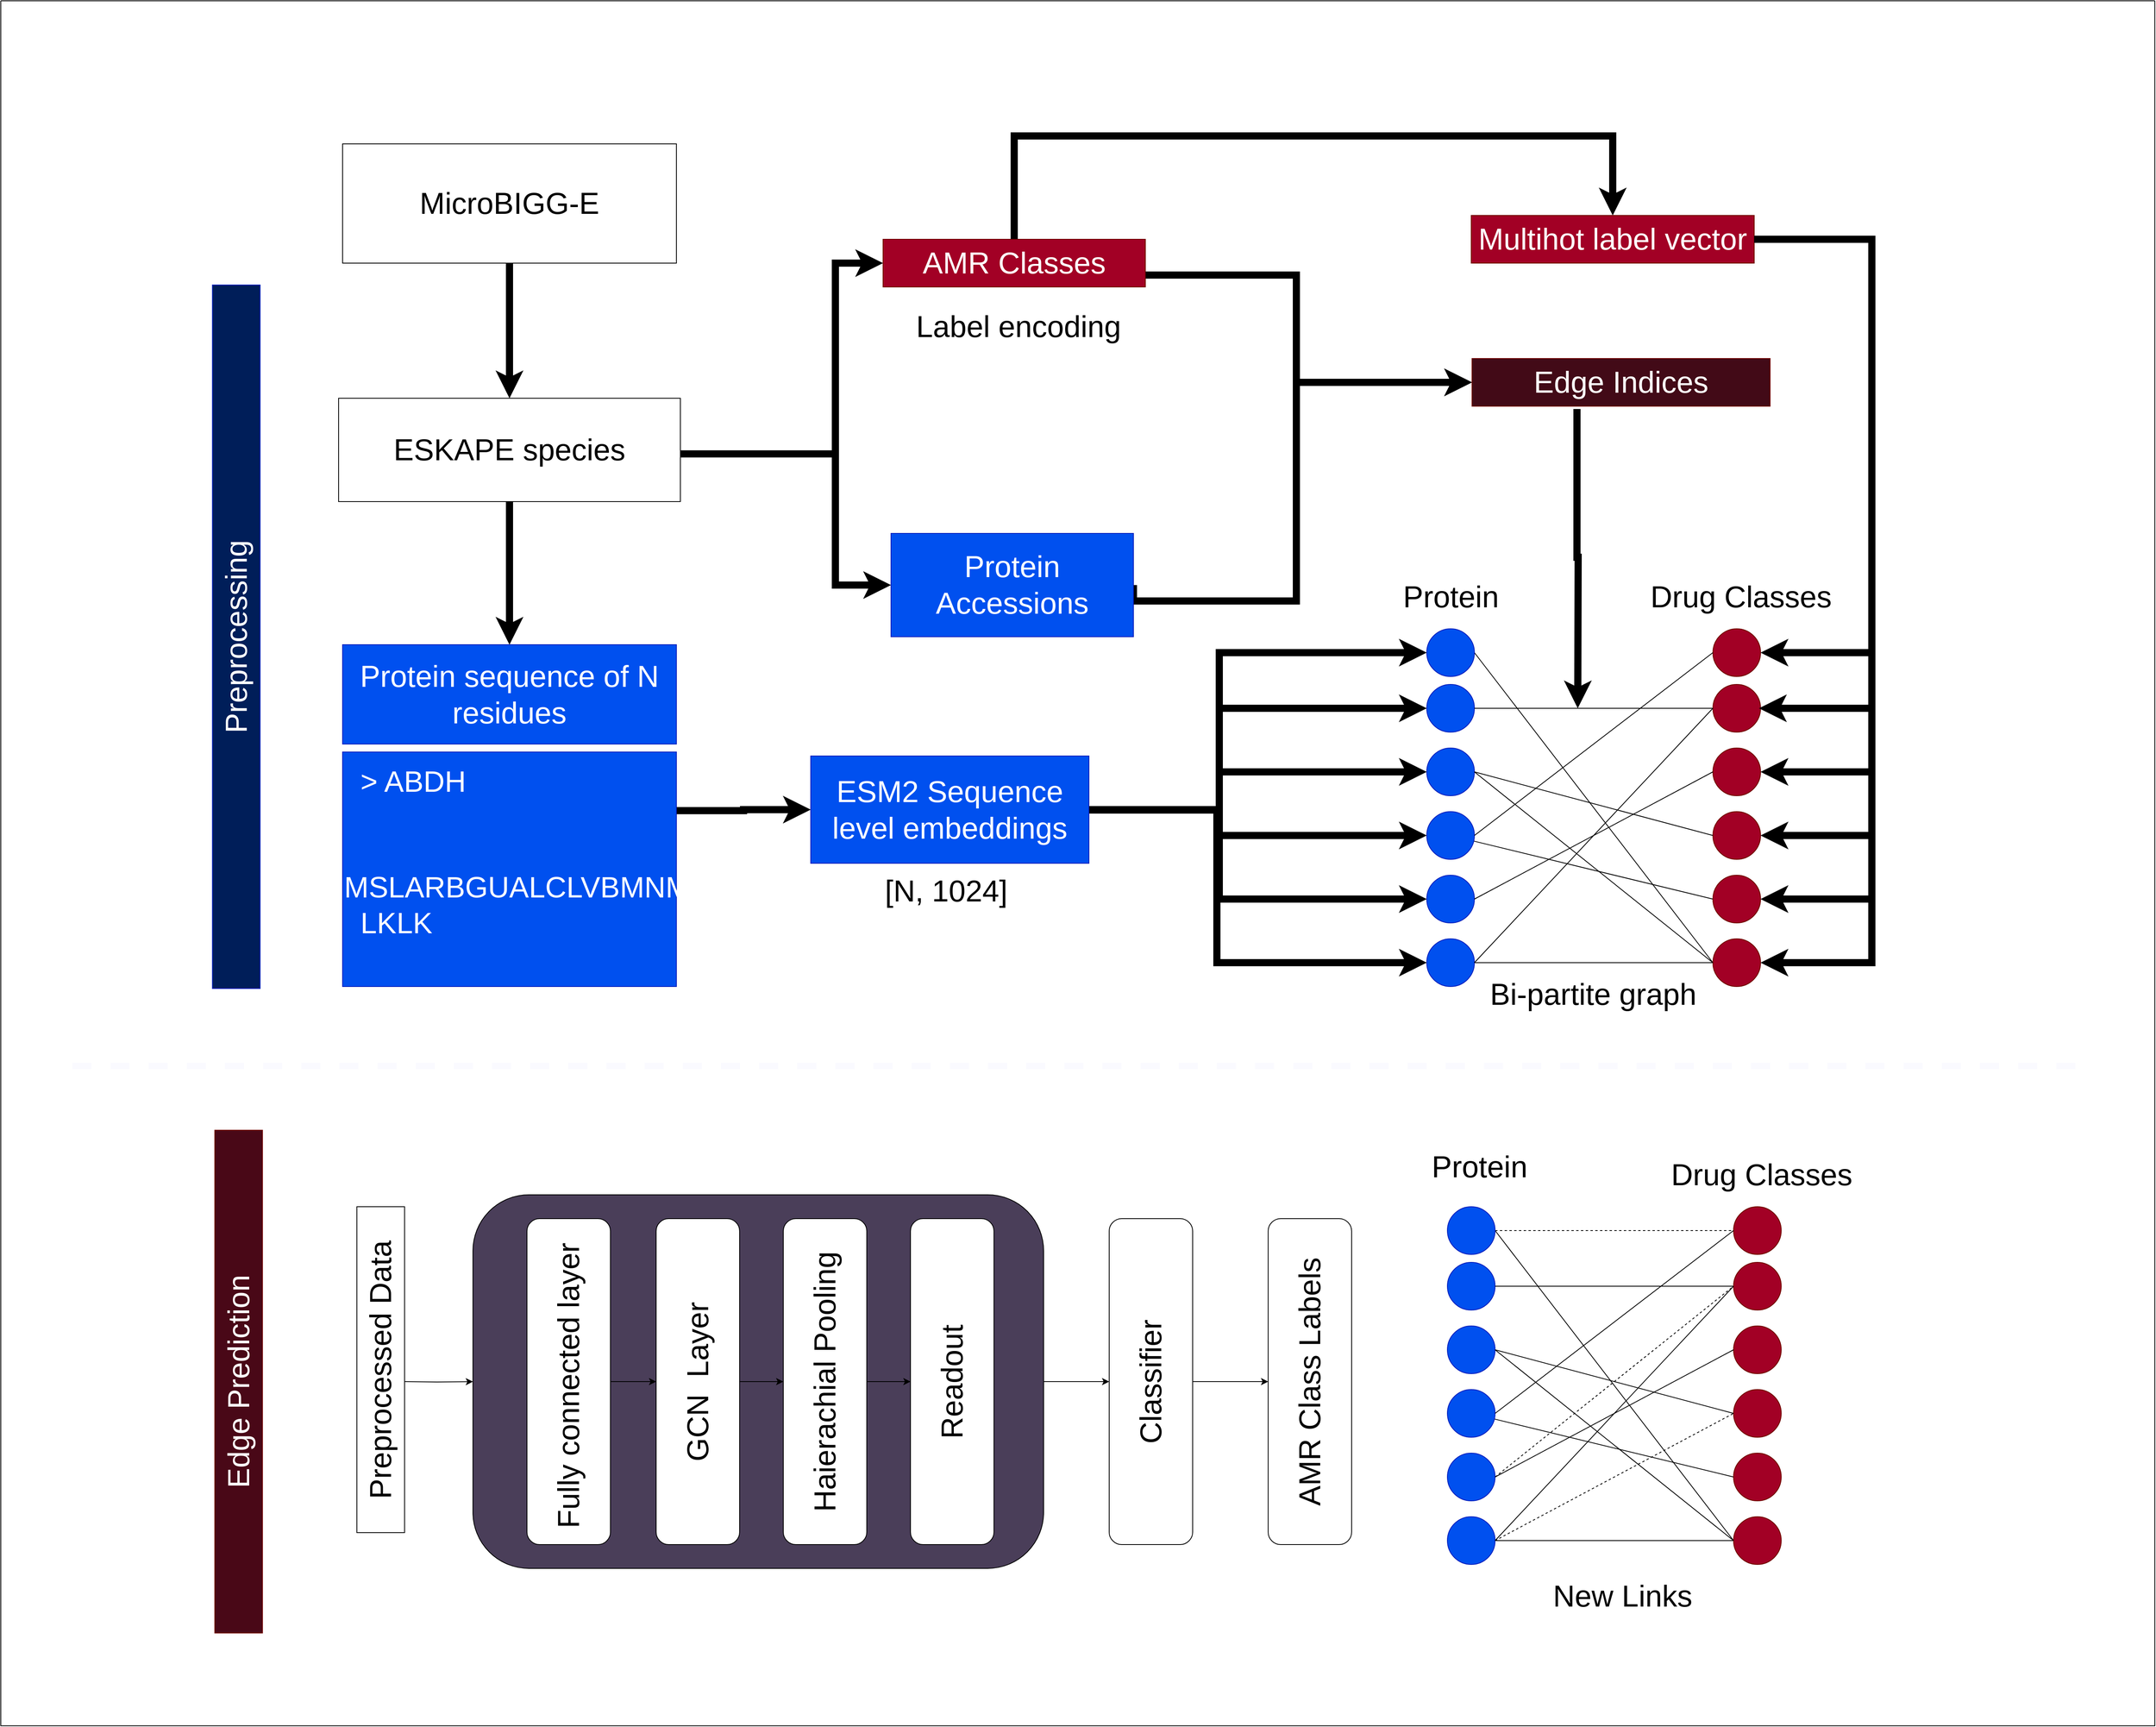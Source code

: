 <mxfile version="24.6.1" type="device">
  <diagram id="C5RBs43oDa-KdzZeNtuy" name="Page-1">
    <mxGraphModel dx="5337" dy="3259" grid="1" gridSize="10" guides="1" tooltips="1" connect="1" arrows="1" fold="1" page="1" pageScale="1" pageWidth="827" pageHeight="1169" math="0" shadow="0">
      <root>
        <mxCell id="WIyWlLk6GJQsqaUBKTNV-0" />
        <mxCell id="WIyWlLk6GJQsqaUBKTNV-1" parent="WIyWlLk6GJQsqaUBKTNV-0" />
        <mxCell id="mfoKoCKj8GL2P2GgwyJW-8" value="" style="ellipse;whiteSpace=wrap;html=1;aspect=fixed;fontSize=38;fillColor=#0050ef;fontColor=#ffffff;strokeColor=#001DBC;" vertex="1" parent="WIyWlLk6GJQsqaUBKTNV-1">
          <mxGeometry x="584" y="260" width="60" height="60" as="geometry" />
        </mxCell>
        <mxCell id="mfoKoCKj8GL2P2GgwyJW-9" value="" style="ellipse;whiteSpace=wrap;html=1;aspect=fixed;fontSize=38;fillColor=#0050ef;fontColor=#ffffff;strokeColor=#001DBC;" vertex="1" parent="WIyWlLk6GJQsqaUBKTNV-1">
          <mxGeometry x="584" y="340" width="60" height="60" as="geometry" />
        </mxCell>
        <mxCell id="mfoKoCKj8GL2P2GgwyJW-39" style="rounded=0;orthogonalLoop=1;jettySize=auto;html=1;entryX=0;entryY=0.5;entryDx=0;entryDy=0;endArrow=none;endFill=0;fontSize=38;" edge="1" parent="WIyWlLk6GJQsqaUBKTNV-1" source="mfoKoCKj8GL2P2GgwyJW-10" target="mfoKoCKj8GL2P2GgwyJW-17">
          <mxGeometry relative="1" as="geometry" />
        </mxCell>
        <mxCell id="mfoKoCKj8GL2P2GgwyJW-10" value="" style="ellipse;whiteSpace=wrap;html=1;aspect=fixed;fontSize=38;fillColor=#0050ef;fontColor=#ffffff;strokeColor=#001DBC;" vertex="1" parent="WIyWlLk6GJQsqaUBKTNV-1">
          <mxGeometry x="584" y="420" width="60" height="60" as="geometry" />
        </mxCell>
        <mxCell id="mfoKoCKj8GL2P2GgwyJW-11" value="" style="ellipse;whiteSpace=wrap;html=1;aspect=fixed;fontSize=38;fillColor=#0050ef;fontColor=#ffffff;strokeColor=#001DBC;" vertex="1" parent="WIyWlLk6GJQsqaUBKTNV-1">
          <mxGeometry x="584" y="500" width="60" height="60" as="geometry" />
        </mxCell>
        <mxCell id="mfoKoCKj8GL2P2GgwyJW-12" value="" style="ellipse;whiteSpace=wrap;html=1;aspect=fixed;fontSize=38;fillColor=#0050ef;fontColor=#ffffff;strokeColor=#001DBC;" vertex="1" parent="WIyWlLk6GJQsqaUBKTNV-1">
          <mxGeometry x="584" y="580" width="60" height="60" as="geometry" />
        </mxCell>
        <mxCell id="mfoKoCKj8GL2P2GgwyJW-20" style="rounded=0;orthogonalLoop=1;jettySize=auto;html=1;exitX=1;exitY=0.5;exitDx=0;exitDy=0;entryX=0;entryY=0.5;entryDx=0;entryDy=0;endArrow=none;endFill=0;fontSize=38;" edge="1" parent="WIyWlLk6GJQsqaUBKTNV-1" source="mfoKoCKj8GL2P2GgwyJW-13" target="mfoKoCKj8GL2P2GgwyJW-18">
          <mxGeometry relative="1" as="geometry" />
        </mxCell>
        <mxCell id="mfoKoCKj8GL2P2GgwyJW-13" value="" style="ellipse;whiteSpace=wrap;html=1;aspect=fixed;fontSize=38;fillColor=#0050ef;fontColor=#ffffff;strokeColor=#001DBC;" vertex="1" parent="WIyWlLk6GJQsqaUBKTNV-1">
          <mxGeometry x="584" y="190" width="60" height="60" as="geometry" />
        </mxCell>
        <mxCell id="mfoKoCKj8GL2P2GgwyJW-14" value="" style="ellipse;whiteSpace=wrap;html=1;aspect=fixed;fontSize=38;fillColor=#a20025;fontColor=#ffffff;strokeColor=#6F0000;" vertex="1" parent="WIyWlLk6GJQsqaUBKTNV-1">
          <mxGeometry x="944" y="260" width="60" height="60" as="geometry" />
        </mxCell>
        <mxCell id="mfoKoCKj8GL2P2GgwyJW-15" value="" style="ellipse;whiteSpace=wrap;html=1;aspect=fixed;fontSize=38;fillColor=#a20025;fontColor=#ffffff;strokeColor=#6F0000;" vertex="1" parent="WIyWlLk6GJQsqaUBKTNV-1">
          <mxGeometry x="944" y="340" width="60" height="60" as="geometry" />
        </mxCell>
        <mxCell id="mfoKoCKj8GL2P2GgwyJW-16" value="" style="ellipse;whiteSpace=wrap;html=1;aspect=fixed;fontSize=38;fillColor=#a20025;fontColor=#ffffff;strokeColor=#6F0000;" vertex="1" parent="WIyWlLk6GJQsqaUBKTNV-1">
          <mxGeometry x="944" y="420" width="60" height="60" as="geometry" />
        </mxCell>
        <mxCell id="mfoKoCKj8GL2P2GgwyJW-17" value="" style="ellipse;whiteSpace=wrap;html=1;aspect=fixed;fontSize=38;fillColor=#a20025;fontColor=#ffffff;strokeColor=#6F0000;" vertex="1" parent="WIyWlLk6GJQsqaUBKTNV-1">
          <mxGeometry x="944" y="500" width="60" height="60" as="geometry" />
        </mxCell>
        <mxCell id="mfoKoCKj8GL2P2GgwyJW-18" value="" style="ellipse;whiteSpace=wrap;html=1;aspect=fixed;fontSize=38;fillColor=#a20025;fontColor=#ffffff;strokeColor=#6F0000;" vertex="1" parent="WIyWlLk6GJQsqaUBKTNV-1">
          <mxGeometry x="944" y="580" width="60" height="60" as="geometry" />
        </mxCell>
        <mxCell id="mfoKoCKj8GL2P2GgwyJW-19" value="" style="ellipse;whiteSpace=wrap;html=1;aspect=fixed;fontSize=38;fillColor=#a20025;fontColor=#ffffff;strokeColor=#6F0000;" vertex="1" parent="WIyWlLk6GJQsqaUBKTNV-1">
          <mxGeometry x="944" y="190" width="60" height="60" as="geometry" />
        </mxCell>
        <mxCell id="mfoKoCKj8GL2P2GgwyJW-23" style="rounded=0;orthogonalLoop=1;jettySize=auto;html=1;exitX=1;exitY=0.5;exitDx=0;exitDy=0;entryX=0;entryY=0.5;entryDx=0;entryDy=0;endArrow=none;endFill=0;fontSize=38;" edge="1" parent="WIyWlLk6GJQsqaUBKTNV-1" source="mfoKoCKj8GL2P2GgwyJW-8" target="mfoKoCKj8GL2P2GgwyJW-14">
          <mxGeometry relative="1" as="geometry">
            <mxPoint x="654" y="230" as="sourcePoint" />
            <mxPoint x="954" y="620" as="targetPoint" />
          </mxGeometry>
        </mxCell>
        <mxCell id="mfoKoCKj8GL2P2GgwyJW-25" style="rounded=0;orthogonalLoop=1;jettySize=auto;html=1;exitX=1;exitY=0.5;exitDx=0;exitDy=0;endArrow=none;endFill=0;fontSize=38;" edge="1" parent="WIyWlLk6GJQsqaUBKTNV-1" source="mfoKoCKj8GL2P2GgwyJW-9">
          <mxGeometry relative="1" as="geometry">
            <mxPoint x="654" y="300" as="sourcePoint" />
            <mxPoint x="944" y="610" as="targetPoint" />
          </mxGeometry>
        </mxCell>
        <mxCell id="mfoKoCKj8GL2P2GgwyJW-26" style="rounded=0;orthogonalLoop=1;jettySize=auto;html=1;exitX=1;exitY=0.5;exitDx=0;exitDy=0;entryX=0;entryY=0.5;entryDx=0;entryDy=0;endArrow=none;endFill=0;fontSize=38;" edge="1" parent="WIyWlLk6GJQsqaUBKTNV-1" source="mfoKoCKj8GL2P2GgwyJW-10" target="mfoKoCKj8GL2P2GgwyJW-19">
          <mxGeometry relative="1" as="geometry">
            <mxPoint x="664" y="310" as="sourcePoint" />
            <mxPoint x="964" y="310" as="targetPoint" />
          </mxGeometry>
        </mxCell>
        <mxCell id="mfoKoCKj8GL2P2GgwyJW-27" style="rounded=0;orthogonalLoop=1;jettySize=auto;html=1;exitX=1;exitY=0.5;exitDx=0;exitDy=0;entryX=0;entryY=0.5;entryDx=0;entryDy=0;endArrow=none;endFill=0;fontSize=38;" edge="1" parent="WIyWlLk6GJQsqaUBKTNV-1" source="mfoKoCKj8GL2P2GgwyJW-11" target="mfoKoCKj8GL2P2GgwyJW-15">
          <mxGeometry relative="1" as="geometry">
            <mxPoint x="674" y="320" as="sourcePoint" />
            <mxPoint x="974" y="320" as="targetPoint" />
          </mxGeometry>
        </mxCell>
        <mxCell id="mfoKoCKj8GL2P2GgwyJW-28" style="rounded=0;orthogonalLoop=1;jettySize=auto;html=1;exitX=1;exitY=0.5;exitDx=0;exitDy=0;entryX=0;entryY=0.5;entryDx=0;entryDy=0;endArrow=none;endFill=0;fontSize=38;" edge="1" parent="WIyWlLk6GJQsqaUBKTNV-1" source="mfoKoCKj8GL2P2GgwyJW-12" target="mfoKoCKj8GL2P2GgwyJW-14">
          <mxGeometry relative="1" as="geometry">
            <mxPoint x="684" y="330" as="sourcePoint" />
            <mxPoint x="984" y="330" as="targetPoint" />
          </mxGeometry>
        </mxCell>
        <mxCell id="mfoKoCKj8GL2P2GgwyJW-29" style="rounded=0;orthogonalLoop=1;jettySize=auto;html=1;entryX=0;entryY=0.5;entryDx=0;entryDy=0;endArrow=none;endFill=0;fontSize=38;" edge="1" parent="WIyWlLk6GJQsqaUBKTNV-1" target="mfoKoCKj8GL2P2GgwyJW-16">
          <mxGeometry relative="1" as="geometry">
            <mxPoint x="644" y="370" as="sourcePoint" />
            <mxPoint x="994" y="340" as="targetPoint" />
          </mxGeometry>
        </mxCell>
        <mxCell id="mfoKoCKj8GL2P2GgwyJW-30" style="rounded=0;orthogonalLoop=1;jettySize=auto;html=1;exitX=1;exitY=0.5;exitDx=0;exitDy=0;entryX=0;entryY=0.5;entryDx=0;entryDy=0;endArrow=none;endFill=0;fontSize=38;" edge="1" parent="WIyWlLk6GJQsqaUBKTNV-1" source="mfoKoCKj8GL2P2GgwyJW-12" target="mfoKoCKj8GL2P2GgwyJW-18">
          <mxGeometry relative="1" as="geometry">
            <mxPoint x="704" y="350" as="sourcePoint" />
            <mxPoint x="1004" y="350" as="targetPoint" />
          </mxGeometry>
        </mxCell>
        <mxCell id="mfoKoCKj8GL2P2GgwyJW-31" value="&lt;font style=&quot;font-size: 38px;&quot;&gt;Protein&lt;/font&gt;" style="text;html=1;align=center;verticalAlign=middle;resizable=0;points=[];autosize=1;strokeColor=none;fillColor=none;fontSize=38;" vertex="1" parent="WIyWlLk6GJQsqaUBKTNV-1">
          <mxGeometry x="544" y="120" width="140" height="60" as="geometry" />
        </mxCell>
        <mxCell id="mfoKoCKj8GL2P2GgwyJW-40" value="Protein sequence of N residues" style="rounded=0;whiteSpace=wrap;html=1;fontSize=38;fillColor=#0050ef;fontColor=#ffffff;strokeColor=#001DBC;" vertex="1" parent="WIyWlLk6GJQsqaUBKTNV-1">
          <mxGeometry x="-780" y="210" width="420" height="125" as="geometry" />
        </mxCell>
        <mxCell id="mfoKoCKj8GL2P2GgwyJW-49" style="edgeStyle=orthogonalEdgeStyle;rounded=0;orthogonalLoop=1;jettySize=auto;html=1;exitX=1;exitY=0.25;exitDx=0;exitDy=0;entryX=0;entryY=0.5;entryDx=0;entryDy=0;fontSize=38;strokeWidth=9;" edge="1" parent="WIyWlLk6GJQsqaUBKTNV-1" source="mfoKoCKj8GL2P2GgwyJW-41" target="mfoKoCKj8GL2P2GgwyJW-42">
          <mxGeometry relative="1" as="geometry" />
        </mxCell>
        <mxCell id="mfoKoCKj8GL2P2GgwyJW-41" value="&lt;font style=&quot;font-size: 37px;&quot;&gt;&amp;nbsp; &amp;gt; ABDH&lt;/font&gt;&lt;div style=&quot;font-size: 37px;&quot;&gt;&lt;font style=&quot;font-size: 37px;&quot;&gt;&amp;nbsp;&lt;/font&gt;&lt;/div&gt;&lt;div style=&quot;text-align: justify; font-size: 37px;&quot;&gt;&lt;font style=&quot;font-size: 37px;&quot;&gt;&amp;nbsp; MSLARBGUALCLVBMNM&lt;/font&gt;&lt;/div&gt;&lt;div style=&quot;text-align: justify; font-size: 37px;&quot;&gt;&lt;font style=&quot;font-size: 37px;&quot;&gt;&amp;nbsp; LKLK&lt;/font&gt;&lt;/div&gt;&lt;div style=&quot;text-align: justify; font-size: 37px;&quot;&gt;&lt;br style=&quot;&quot;&gt;&lt;/div&gt;" style="rounded=0;whiteSpace=wrap;html=1;align=left;fontSize=38;fillColor=#0050ef;fontColor=#ffffff;strokeColor=#001DBC;" vertex="1" parent="WIyWlLk6GJQsqaUBKTNV-1">
          <mxGeometry x="-780" y="345" width="420" height="295" as="geometry" />
        </mxCell>
        <mxCell id="mfoKoCKj8GL2P2GgwyJW-43" style="edgeStyle=orthogonalEdgeStyle;rounded=0;orthogonalLoop=1;jettySize=auto;html=1;entryX=0;entryY=0.5;entryDx=0;entryDy=0;fontSize=38;strokeWidth=9;" edge="1" parent="WIyWlLk6GJQsqaUBKTNV-1" target="mfoKoCKj8GL2P2GgwyJW-13">
          <mxGeometry relative="1" as="geometry">
            <mxPoint x="61" y="417.5" as="sourcePoint" />
          </mxGeometry>
        </mxCell>
        <mxCell id="mfoKoCKj8GL2P2GgwyJW-44" style="edgeStyle=orthogonalEdgeStyle;rounded=0;orthogonalLoop=1;jettySize=auto;html=1;exitX=1;exitY=0.5;exitDx=0;exitDy=0;entryX=0;entryY=0.5;entryDx=0;entryDy=0;fontSize=38;strokeWidth=9;" edge="1" parent="WIyWlLk6GJQsqaUBKTNV-1" target="mfoKoCKj8GL2P2GgwyJW-8">
          <mxGeometry relative="1" as="geometry">
            <mxPoint x="61" y="417.5" as="sourcePoint" />
          </mxGeometry>
        </mxCell>
        <mxCell id="mfoKoCKj8GL2P2GgwyJW-45" style="edgeStyle=orthogonalEdgeStyle;rounded=0;orthogonalLoop=1;jettySize=auto;html=1;exitX=1;exitY=0.5;exitDx=0;exitDy=0;fontSize=38;strokeWidth=9;entryX=0;entryY=0.5;entryDx=0;entryDy=0;" edge="1" parent="WIyWlLk6GJQsqaUBKTNV-1" target="mfoKoCKj8GL2P2GgwyJW-9">
          <mxGeometry relative="1" as="geometry">
            <mxPoint x="61" y="417.5" as="sourcePoint" />
          </mxGeometry>
        </mxCell>
        <mxCell id="mfoKoCKj8GL2P2GgwyJW-47" style="edgeStyle=orthogonalEdgeStyle;rounded=0;orthogonalLoop=1;jettySize=auto;html=1;exitX=1;exitY=0.5;exitDx=0;exitDy=0;entryX=0;entryY=0.5;entryDx=0;entryDy=0;fontSize=38;strokeWidth=9;" edge="1" parent="WIyWlLk6GJQsqaUBKTNV-1" target="mfoKoCKj8GL2P2GgwyJW-11">
          <mxGeometry relative="1" as="geometry">
            <mxPoint x="61" y="417.5" as="sourcePoint" />
          </mxGeometry>
        </mxCell>
        <mxCell id="mfoKoCKj8GL2P2GgwyJW-48" style="edgeStyle=orthogonalEdgeStyle;rounded=0;orthogonalLoop=1;jettySize=auto;html=1;exitX=1;exitY=0.5;exitDx=0;exitDy=0;entryX=0;entryY=0.5;entryDx=0;entryDy=0;fontSize=38;strokeWidth=9;" edge="1" parent="WIyWlLk6GJQsqaUBKTNV-1" target="mfoKoCKj8GL2P2GgwyJW-12">
          <mxGeometry relative="1" as="geometry">
            <mxPoint x="61" y="417.5" as="sourcePoint" />
            <Array as="points">
              <mxPoint x="320" y="417" />
              <mxPoint x="320" y="610" />
            </Array>
          </mxGeometry>
        </mxCell>
        <mxCell id="mfoKoCKj8GL2P2GgwyJW-119" style="edgeStyle=orthogonalEdgeStyle;rounded=0;orthogonalLoop=1;jettySize=auto;html=1;exitX=1;exitY=0.5;exitDx=0;exitDy=0;fontSize=38;" edge="1" parent="WIyWlLk6GJQsqaUBKTNV-1" target="mfoKoCKj8GL2P2GgwyJW-117">
          <mxGeometry relative="1" as="geometry">
            <mxPoint x="-708" y="1137" as="sourcePoint" />
          </mxGeometry>
        </mxCell>
        <mxCell id="mfoKoCKj8GL2P2GgwyJW-171" style="edgeStyle=orthogonalEdgeStyle;rounded=0;orthogonalLoop=1;jettySize=auto;html=1;exitX=1;exitY=0.5;exitDx=0;exitDy=0;entryX=0;entryY=0.5;entryDx=0;entryDy=0;strokeWidth=9;" edge="1" parent="WIyWlLk6GJQsqaUBKTNV-1" source="mfoKoCKj8GL2P2GgwyJW-42" target="mfoKoCKj8GL2P2GgwyJW-10">
          <mxGeometry relative="1" as="geometry">
            <Array as="points">
              <mxPoint x="320" y="417" />
              <mxPoint x="320" y="450" />
            </Array>
          </mxGeometry>
        </mxCell>
        <mxCell id="mfoKoCKj8GL2P2GgwyJW-42" value="ESM2 Sequence level embeddings" style="rounded=0;whiteSpace=wrap;html=1;fontSize=38;fillColor=#0050ef;fontColor=#ffffff;strokeColor=#001DBC;" vertex="1" parent="WIyWlLk6GJQsqaUBKTNV-1">
          <mxGeometry x="-191" y="350" width="350" height="135" as="geometry" />
        </mxCell>
        <mxCell id="mfoKoCKj8GL2P2GgwyJW-174" style="edgeStyle=orthogonalEdgeStyle;rounded=0;orthogonalLoop=1;jettySize=auto;html=1;exitX=0.5;exitY=1;exitDx=0;exitDy=0;strokeWidth=9;" edge="1" parent="WIyWlLk6GJQsqaUBKTNV-1" source="mfoKoCKj8GL2P2GgwyJW-53" target="mfoKoCKj8GL2P2GgwyJW-61">
          <mxGeometry relative="1" as="geometry" />
        </mxCell>
        <mxCell id="mfoKoCKj8GL2P2GgwyJW-53" value="MicroBIGG-E" style="rounded=0;whiteSpace=wrap;html=1;fontSize=38;" vertex="1" parent="WIyWlLk6GJQsqaUBKTNV-1">
          <mxGeometry x="-780" y="-420" width="420" height="150" as="geometry" />
        </mxCell>
        <mxCell id="mfoKoCKj8GL2P2GgwyJW-55" value="[N, 1024]" style="text;html=1;align=center;verticalAlign=middle;resizable=0;points=[];autosize=1;strokeColor=none;fillColor=none;fontSize=38;" vertex="1" parent="WIyWlLk6GJQsqaUBKTNV-1">
          <mxGeometry x="-111" y="490" width="180" height="60" as="geometry" />
        </mxCell>
        <mxCell id="mfoKoCKj8GL2P2GgwyJW-60" style="edgeStyle=orthogonalEdgeStyle;rounded=0;orthogonalLoop=1;jettySize=auto;html=1;fontSize=38;strokeWidth=9;" edge="1" parent="WIyWlLk6GJQsqaUBKTNV-1" source="mfoKoCKj8GL2P2GgwyJW-57" target="mfoKoCKj8GL2P2GgwyJW-59">
          <mxGeometry relative="1" as="geometry">
            <mxPoint x="40" y="-400" as="sourcePoint" />
            <mxPoint x="699" y="-430" as="targetPoint" />
            <Array as="points">
              <mxPoint x="65" y="-430" />
              <mxPoint x="818" y="-430" />
            </Array>
          </mxGeometry>
        </mxCell>
        <mxCell id="mfoKoCKj8GL2P2GgwyJW-81" style="edgeStyle=orthogonalEdgeStyle;rounded=0;orthogonalLoop=1;jettySize=auto;html=1;exitX=1;exitY=0.75;exitDx=0;exitDy=0;entryX=0;entryY=0.5;entryDx=0;entryDy=0;fontSize=38;strokeWidth=9;" edge="1" parent="WIyWlLk6GJQsqaUBKTNV-1" source="mfoKoCKj8GL2P2GgwyJW-57" target="mfoKoCKj8GL2P2GgwyJW-80">
          <mxGeometry relative="1" as="geometry">
            <mxPoint x="-19" y="-255" as="sourcePoint" />
            <Array as="points">
              <mxPoint x="420" y="-255" />
              <mxPoint x="420" y="-120" />
            </Array>
          </mxGeometry>
        </mxCell>
        <mxCell id="mfoKoCKj8GL2P2GgwyJW-67" style="edgeStyle=orthogonalEdgeStyle;rounded=0;orthogonalLoop=1;jettySize=auto;html=1;exitX=1;exitY=0.5;exitDx=0;exitDy=0;entryX=1;entryY=0.5;entryDx=0;entryDy=0;fontSize=38;strokeWidth=9;" edge="1" parent="WIyWlLk6GJQsqaUBKTNV-1" source="mfoKoCKj8GL2P2GgwyJW-59" target="mfoKoCKj8GL2P2GgwyJW-19">
          <mxGeometry relative="1" as="geometry">
            <mxPoint x="1054" y="190.0" as="targetPoint" />
            <Array as="points">
              <mxPoint x="1144" y="-300" />
              <mxPoint x="1144" y="220" />
            </Array>
          </mxGeometry>
        </mxCell>
        <mxCell id="mfoKoCKj8GL2P2GgwyJW-69" style="edgeStyle=orthogonalEdgeStyle;rounded=0;orthogonalLoop=1;jettySize=auto;html=1;exitX=1;exitY=0.5;exitDx=0;exitDy=0;entryX=1;entryY=0.5;entryDx=0;entryDy=0;fontSize=38;strokeWidth=9;" edge="1" parent="WIyWlLk6GJQsqaUBKTNV-1" source="mfoKoCKj8GL2P2GgwyJW-59" target="mfoKoCKj8GL2P2GgwyJW-15">
          <mxGeometry relative="1" as="geometry">
            <Array as="points">
              <mxPoint x="1144" y="-300" />
              <mxPoint x="1144" y="370" />
            </Array>
          </mxGeometry>
        </mxCell>
        <mxCell id="mfoKoCKj8GL2P2GgwyJW-70" style="edgeStyle=orthogonalEdgeStyle;rounded=0;orthogonalLoop=1;jettySize=auto;html=1;entryX=1;entryY=0.5;entryDx=0;entryDy=0;fontSize=38;strokeWidth=9;" edge="1" parent="WIyWlLk6GJQsqaUBKTNV-1" source="mfoKoCKj8GL2P2GgwyJW-59" target="mfoKoCKj8GL2P2GgwyJW-16">
          <mxGeometry relative="1" as="geometry">
            <Array as="points">
              <mxPoint x="1144" y="-300" />
              <mxPoint x="1144" y="450" />
            </Array>
          </mxGeometry>
        </mxCell>
        <mxCell id="mfoKoCKj8GL2P2GgwyJW-73" style="edgeStyle=orthogonalEdgeStyle;rounded=0;orthogonalLoop=1;jettySize=auto;html=1;entryX=1;entryY=0.5;entryDx=0;entryDy=0;fontSize=38;strokeWidth=9;" edge="1" parent="WIyWlLk6GJQsqaUBKTNV-1" source="mfoKoCKj8GL2P2GgwyJW-59" target="mfoKoCKj8GL2P2GgwyJW-18">
          <mxGeometry relative="1" as="geometry">
            <Array as="points">
              <mxPoint x="1144" y="-300" />
              <mxPoint x="1144" y="610" />
            </Array>
          </mxGeometry>
        </mxCell>
        <mxCell id="mfoKoCKj8GL2P2GgwyJW-59" value="Multihot label vector" style="rounded=0;whiteSpace=wrap;html=1;fontSize=38;fillColor=#a20025;fontColor=#ffffff;strokeColor=#6F0000;" vertex="1" parent="WIyWlLk6GJQsqaUBKTNV-1">
          <mxGeometry x="640" y="-330" width="356" height="60" as="geometry" />
        </mxCell>
        <mxCell id="mfoKoCKj8GL2P2GgwyJW-62" style="edgeStyle=orthogonalEdgeStyle;rounded=0;orthogonalLoop=1;jettySize=auto;html=1;fontSize=38;strokeWidth=9;" edge="1" parent="WIyWlLk6GJQsqaUBKTNV-1" source="mfoKoCKj8GL2P2GgwyJW-61" target="mfoKoCKj8GL2P2GgwyJW-40">
          <mxGeometry relative="1" as="geometry">
            <mxPoint x="-310" y="270.0" as="targetPoint" />
          </mxGeometry>
        </mxCell>
        <mxCell id="mfoKoCKj8GL2P2GgwyJW-63" style="edgeStyle=orthogonalEdgeStyle;rounded=0;orthogonalLoop=1;jettySize=auto;html=1;fontSize=38;strokeWidth=9;" edge="1" parent="WIyWlLk6GJQsqaUBKTNV-1" source="mfoKoCKj8GL2P2GgwyJW-61" target="mfoKoCKj8GL2P2GgwyJW-57">
          <mxGeometry relative="1" as="geometry">
            <Array as="points">
              <mxPoint x="-160" y="-30" />
            </Array>
          </mxGeometry>
        </mxCell>
        <mxCell id="mfoKoCKj8GL2P2GgwyJW-77" style="edgeStyle=orthogonalEdgeStyle;rounded=0;orthogonalLoop=1;jettySize=auto;html=1;entryX=0;entryY=0.5;entryDx=0;entryDy=0;fontSize=38;strokeWidth=9;" edge="1" parent="WIyWlLk6GJQsqaUBKTNV-1" source="mfoKoCKj8GL2P2GgwyJW-61" target="mfoKoCKj8GL2P2GgwyJW-74">
          <mxGeometry relative="1" as="geometry">
            <Array as="points">
              <mxPoint x="-160" y="-30" />
              <mxPoint x="-160" y="135" />
            </Array>
          </mxGeometry>
        </mxCell>
        <mxCell id="mfoKoCKj8GL2P2GgwyJW-61" value="ESKAPE species" style="rounded=0;whiteSpace=wrap;html=1;fontSize=38;" vertex="1" parent="WIyWlLk6GJQsqaUBKTNV-1">
          <mxGeometry x="-785" y="-100" width="430" height="130" as="geometry" />
        </mxCell>
        <mxCell id="mfoKoCKj8GL2P2GgwyJW-65" value="Label encoding" style="text;html=1;align=center;verticalAlign=middle;resizable=0;points=[];autosize=1;strokeColor=none;fillColor=none;fontSize=38;" vertex="1" parent="WIyWlLk6GJQsqaUBKTNV-1">
          <mxGeometry x="-70" y="-220" width="280" height="60" as="geometry" />
        </mxCell>
        <mxCell id="mfoKoCKj8GL2P2GgwyJW-68" style="edgeStyle=orthogonalEdgeStyle;rounded=0;orthogonalLoop=1;jettySize=auto;html=1;exitX=1;exitY=0.5;exitDx=0;exitDy=0;fontSize=38;strokeWidth=9;" edge="1" parent="WIyWlLk6GJQsqaUBKTNV-1" source="mfoKoCKj8GL2P2GgwyJW-59">
          <mxGeometry relative="1" as="geometry">
            <mxPoint x="1002" y="290" as="targetPoint" />
            <Array as="points">
              <mxPoint x="1144" y="-300" />
              <mxPoint x="1144" y="290" />
              <mxPoint x="1002" y="290" />
            </Array>
          </mxGeometry>
        </mxCell>
        <mxCell id="mfoKoCKj8GL2P2GgwyJW-72" style="edgeStyle=orthogonalEdgeStyle;rounded=0;orthogonalLoop=1;jettySize=auto;html=1;entryX=1;entryY=0.5;entryDx=0;entryDy=0;exitX=1;exitY=0.5;exitDx=0;exitDy=0;fontSize=38;strokeWidth=9;" edge="1" parent="WIyWlLk6GJQsqaUBKTNV-1" source="mfoKoCKj8GL2P2GgwyJW-59" target="mfoKoCKj8GL2P2GgwyJW-17">
          <mxGeometry relative="1" as="geometry">
            <mxPoint x="834" y="-20" as="sourcePoint" />
            <mxPoint x="954" y="410" as="targetPoint" />
            <Array as="points">
              <mxPoint x="1144" y="-300" />
              <mxPoint x="1144" y="530" />
            </Array>
          </mxGeometry>
        </mxCell>
        <mxCell id="mfoKoCKj8GL2P2GgwyJW-172" style="edgeStyle=orthogonalEdgeStyle;rounded=0;orthogonalLoop=1;jettySize=auto;html=1;exitX=1;exitY=0.5;exitDx=0;exitDy=0;entryX=0;entryY=0.5;entryDx=0;entryDy=0;strokeWidth=9;" edge="1" parent="WIyWlLk6GJQsqaUBKTNV-1" source="mfoKoCKj8GL2P2GgwyJW-74" target="mfoKoCKj8GL2P2GgwyJW-80">
          <mxGeometry relative="1" as="geometry">
            <Array as="points">
              <mxPoint x="215" y="155" />
              <mxPoint x="420" y="155" />
              <mxPoint x="420" y="-120" />
            </Array>
          </mxGeometry>
        </mxCell>
        <mxCell id="mfoKoCKj8GL2P2GgwyJW-74" value="Protein Accessions" style="rounded=0;whiteSpace=wrap;html=1;fontSize=38;fillColor=#0050ef;fontColor=#ffffff;strokeColor=#001DBC;" vertex="1" parent="WIyWlLk6GJQsqaUBKTNV-1">
          <mxGeometry x="-90" y="70" width="305" height="130" as="geometry" />
        </mxCell>
        <mxCell id="mfoKoCKj8GL2P2GgwyJW-83" style="edgeStyle=orthogonalEdgeStyle;rounded=0;orthogonalLoop=1;jettySize=auto;html=1;exitX=0.352;exitY=1.058;exitDx=0;exitDy=0;fontSize=38;exitPerimeter=0;strokeWidth=9;" edge="1" parent="WIyWlLk6GJQsqaUBKTNV-1" source="mfoKoCKj8GL2P2GgwyJW-80">
          <mxGeometry relative="1" as="geometry">
            <mxPoint x="774" y="290" as="targetPoint" />
          </mxGeometry>
        </mxCell>
        <mxCell id="mfoKoCKj8GL2P2GgwyJW-80" value="Edge Indices" style="rounded=0;whiteSpace=wrap;html=1;fontSize=38;fillColor=#420a17;fontColor=#ffffff;strokeColor=#6F0000;" vertex="1" parent="WIyWlLk6GJQsqaUBKTNV-1">
          <mxGeometry x="641" y="-150" width="375" height="60" as="geometry" />
        </mxCell>
        <mxCell id="mfoKoCKj8GL2P2GgwyJW-131" style="edgeStyle=orthogonalEdgeStyle;rounded=0;orthogonalLoop=1;jettySize=auto;html=1;exitX=1;exitY=0.5;exitDx=0;exitDy=0;fontSize=38;" edge="1" parent="WIyWlLk6GJQsqaUBKTNV-1" source="mfoKoCKj8GL2P2GgwyJW-117" target="mfoKoCKj8GL2P2GgwyJW-129">
          <mxGeometry relative="1" as="geometry">
            <mxPoint x="182" y="1137.2" as="targetPoint" />
          </mxGeometry>
        </mxCell>
        <mxCell id="mfoKoCKj8GL2P2GgwyJW-117" value="" style="rounded=1;whiteSpace=wrap;html=1;fontSize=38;fillColor=#4A3E59;" vertex="1" parent="WIyWlLk6GJQsqaUBKTNV-1">
          <mxGeometry x="-616" y="902" width="718" height="470" as="geometry" />
        </mxCell>
        <mxCell id="mfoKoCKj8GL2P2GgwyJW-120" value="Preprocessing" style="rounded=0;whiteSpace=wrap;html=1;rotation=-90;fontSize=38;fillColor=#001E59;fontColor=#ffffff;strokeColor=#001DBC;" vertex="1" parent="WIyWlLk6GJQsqaUBKTNV-1">
          <mxGeometry x="-1356.25" y="170" width="885" height="60" as="geometry" />
        </mxCell>
        <mxCell id="mfoKoCKj8GL2P2GgwyJW-121" value="Preprocessed Data" style="rounded=0;whiteSpace=wrap;html=1;rotation=-90;fontSize=38;" vertex="1" parent="WIyWlLk6GJQsqaUBKTNV-1">
          <mxGeometry x="-937" y="1092" width="410" height="60" as="geometry" />
        </mxCell>
        <mxCell id="mfoKoCKj8GL2P2GgwyJW-122" value="Edge Prediction" style="rounded=0;whiteSpace=wrap;html=1;rotation=-90;fontSize=38;fillColor=#490817;fontColor=#ffffff;strokeColor=#6F0000;" vertex="1" parent="WIyWlLk6GJQsqaUBKTNV-1">
          <mxGeometry x="-1227" y="1107" width="632.5" height="60" as="geometry" />
        </mxCell>
        <mxCell id="mfoKoCKj8GL2P2GgwyJW-133" style="edgeStyle=orthogonalEdgeStyle;rounded=0;orthogonalLoop=1;jettySize=auto;html=1;exitX=0.5;exitY=1;exitDx=0;exitDy=0;fontSize=38;" edge="1" parent="WIyWlLk6GJQsqaUBKTNV-1" source="mfoKoCKj8GL2P2GgwyJW-125" target="mfoKoCKj8GL2P2GgwyJW-126">
          <mxGeometry relative="1" as="geometry" />
        </mxCell>
        <mxCell id="mfoKoCKj8GL2P2GgwyJW-125" value="Fully connected layer&amp;nbsp;" style="rounded=1;whiteSpace=wrap;html=1;rotation=-90;fontSize=38;" vertex="1" parent="WIyWlLk6GJQsqaUBKTNV-1">
          <mxGeometry x="-700.5" y="1084.5" width="410" height="105" as="geometry" />
        </mxCell>
        <mxCell id="mfoKoCKj8GL2P2GgwyJW-134" style="edgeStyle=orthogonalEdgeStyle;rounded=0;orthogonalLoop=1;jettySize=auto;html=1;fontSize=38;" edge="1" parent="WIyWlLk6GJQsqaUBKTNV-1" source="mfoKoCKj8GL2P2GgwyJW-126" target="mfoKoCKj8GL2P2GgwyJW-127">
          <mxGeometry relative="1" as="geometry" />
        </mxCell>
        <mxCell id="mfoKoCKj8GL2P2GgwyJW-126" value="GCN&amp;nbsp; Layer" style="rounded=1;whiteSpace=wrap;html=1;rotation=-90;fontSize=38;" vertex="1" parent="WIyWlLk6GJQsqaUBKTNV-1">
          <mxGeometry x="-538" y="1084.5" width="410" height="105" as="geometry" />
        </mxCell>
        <mxCell id="mfoKoCKj8GL2P2GgwyJW-135" style="edgeStyle=orthogonalEdgeStyle;rounded=0;orthogonalLoop=1;jettySize=auto;html=1;entryX=0.5;entryY=0;entryDx=0;entryDy=0;fontSize=38;" edge="1" parent="WIyWlLk6GJQsqaUBKTNV-1" source="mfoKoCKj8GL2P2GgwyJW-127" target="mfoKoCKj8GL2P2GgwyJW-128">
          <mxGeometry relative="1" as="geometry" />
        </mxCell>
        <mxCell id="mfoKoCKj8GL2P2GgwyJW-127" value="Haierachial Pooling" style="rounded=1;whiteSpace=wrap;html=1;rotation=-90;fontSize=38;" vertex="1" parent="WIyWlLk6GJQsqaUBKTNV-1">
          <mxGeometry x="-378" y="1084.5" width="410" height="105" as="geometry" />
        </mxCell>
        <mxCell id="mfoKoCKj8GL2P2GgwyJW-128" value="Readout" style="rounded=1;whiteSpace=wrap;html=1;rotation=-90;fontSize=38;" vertex="1" parent="WIyWlLk6GJQsqaUBKTNV-1">
          <mxGeometry x="-218" y="1084.5" width="410" height="105" as="geometry" />
        </mxCell>
        <mxCell id="mfoKoCKj8GL2P2GgwyJW-132" style="edgeStyle=orthogonalEdgeStyle;rounded=0;orthogonalLoop=1;jettySize=auto;html=1;exitX=0.5;exitY=1;exitDx=0;exitDy=0;fontSize=38;" edge="1" parent="WIyWlLk6GJQsqaUBKTNV-1" source="mfoKoCKj8GL2P2GgwyJW-129" target="mfoKoCKj8GL2P2GgwyJW-130">
          <mxGeometry relative="1" as="geometry" />
        </mxCell>
        <mxCell id="mfoKoCKj8GL2P2GgwyJW-129" value="Classifier" style="rounded=1;whiteSpace=wrap;html=1;rotation=-90;fontSize=38;" vertex="1" parent="WIyWlLk6GJQsqaUBKTNV-1">
          <mxGeometry x="32" y="1084.5" width="410" height="105" as="geometry" />
        </mxCell>
        <mxCell id="mfoKoCKj8GL2P2GgwyJW-130" value="AMR Class Labels" style="rounded=1;whiteSpace=wrap;html=1;rotation=-90;fontSize=38;" vertex="1" parent="WIyWlLk6GJQsqaUBKTNV-1">
          <mxGeometry x="232" y="1084.5" width="410" height="105" as="geometry" />
        </mxCell>
        <mxCell id="mfoKoCKj8GL2P2GgwyJW-110" value="&lt;span style=&quot;font-size: 38px;&quot;&gt;Drug Classes&lt;/span&gt;" style="text;html=1;align=center;verticalAlign=middle;resizable=0;points=[];autosize=1;strokeColor=none;fillColor=none;fontSize=38;" vertex="1" parent="WIyWlLk6GJQsqaUBKTNV-1">
          <mxGeometry x="854" y="120" width="250" height="60" as="geometry" />
        </mxCell>
        <mxCell id="mfoKoCKj8GL2P2GgwyJW-137" value="" style="endArrow=none;dashed=1;html=1;rounded=0;fillColor=#a20025;strokeColor=#FAFAFF;strokeWidth=8;" edge="1" parent="WIyWlLk6GJQsqaUBKTNV-1">
          <mxGeometry width="50" height="50" relative="1" as="geometry">
            <mxPoint x="-1120" y="740" as="sourcePoint" />
            <mxPoint x="1410" y="740" as="targetPoint" />
          </mxGeometry>
        </mxCell>
        <mxCell id="mfoKoCKj8GL2P2GgwyJW-140" value="Bi-partite graph" style="text;html=1;align=center;verticalAlign=middle;resizable=0;points=[];autosize=1;strokeColor=none;fillColor=none;fontSize=38;" vertex="1" parent="WIyWlLk6GJQsqaUBKTNV-1">
          <mxGeometry x="653" y="620" width="280" height="60" as="geometry" />
        </mxCell>
        <mxCell id="mfoKoCKj8GL2P2GgwyJW-142" value="" style="ellipse;whiteSpace=wrap;html=1;aspect=fixed;fontSize=38;fillColor=#0050ef;fontColor=#ffffff;strokeColor=#001DBC;" vertex="1" parent="WIyWlLk6GJQsqaUBKTNV-1">
          <mxGeometry x="610" y="987" width="60" height="60" as="geometry" />
        </mxCell>
        <mxCell id="mfoKoCKj8GL2P2GgwyJW-143" value="" style="ellipse;whiteSpace=wrap;html=1;aspect=fixed;fontSize=38;fillColor=#0050ef;fontColor=#ffffff;strokeColor=#001DBC;" vertex="1" parent="WIyWlLk6GJQsqaUBKTNV-1">
          <mxGeometry x="610" y="1067" width="60" height="60" as="geometry" />
        </mxCell>
        <mxCell id="mfoKoCKj8GL2P2GgwyJW-144" style="rounded=0;orthogonalLoop=1;jettySize=auto;html=1;entryX=0;entryY=0.5;entryDx=0;entryDy=0;endArrow=none;endFill=0;fontSize=38;" edge="1" parent="WIyWlLk6GJQsqaUBKTNV-1" source="mfoKoCKj8GL2P2GgwyJW-145" target="mfoKoCKj8GL2P2GgwyJW-153">
          <mxGeometry relative="1" as="geometry" />
        </mxCell>
        <mxCell id="mfoKoCKj8GL2P2GgwyJW-145" value="" style="ellipse;whiteSpace=wrap;html=1;aspect=fixed;fontSize=38;fillColor=#0050ef;fontColor=#ffffff;strokeColor=#001DBC;" vertex="1" parent="WIyWlLk6GJQsqaUBKTNV-1">
          <mxGeometry x="610" y="1147" width="60" height="60" as="geometry" />
        </mxCell>
        <mxCell id="mfoKoCKj8GL2P2GgwyJW-167" style="rounded=0;orthogonalLoop=1;jettySize=auto;html=1;exitX=1;exitY=0.5;exitDx=0;exitDy=0;entryX=0;entryY=0.5;entryDx=0;entryDy=0;endArrow=none;endFill=0;dashed=1;" edge="1" parent="WIyWlLk6GJQsqaUBKTNV-1" source="mfoKoCKj8GL2P2GgwyJW-146" target="mfoKoCKj8GL2P2GgwyJW-150">
          <mxGeometry relative="1" as="geometry" />
        </mxCell>
        <mxCell id="mfoKoCKj8GL2P2GgwyJW-146" value="" style="ellipse;whiteSpace=wrap;html=1;aspect=fixed;fontSize=38;fillColor=#0050ef;fontColor=#ffffff;strokeColor=#001DBC;" vertex="1" parent="WIyWlLk6GJQsqaUBKTNV-1">
          <mxGeometry x="610" y="1227" width="60" height="60" as="geometry" />
        </mxCell>
        <mxCell id="mfoKoCKj8GL2P2GgwyJW-168" style="rounded=0;orthogonalLoop=1;jettySize=auto;html=1;exitX=1;exitY=0.5;exitDx=0;exitDy=0;entryX=0;entryY=0.5;entryDx=0;entryDy=0;endArrow=none;endFill=0;dashed=1;" edge="1" parent="WIyWlLk6GJQsqaUBKTNV-1" source="mfoKoCKj8GL2P2GgwyJW-147" target="mfoKoCKj8GL2P2GgwyJW-152">
          <mxGeometry relative="1" as="geometry" />
        </mxCell>
        <mxCell id="mfoKoCKj8GL2P2GgwyJW-147" value="" style="ellipse;whiteSpace=wrap;html=1;aspect=fixed;fontSize=38;fillColor=#0050ef;fontColor=#ffffff;strokeColor=#001DBC;" vertex="1" parent="WIyWlLk6GJQsqaUBKTNV-1">
          <mxGeometry x="610" y="1307" width="60" height="60" as="geometry" />
        </mxCell>
        <mxCell id="mfoKoCKj8GL2P2GgwyJW-148" style="rounded=0;orthogonalLoop=1;jettySize=auto;html=1;exitX=1;exitY=0.5;exitDx=0;exitDy=0;entryX=0;entryY=0.5;entryDx=0;entryDy=0;endArrow=none;endFill=0;fontSize=38;" edge="1" parent="WIyWlLk6GJQsqaUBKTNV-1" source="mfoKoCKj8GL2P2GgwyJW-149" target="mfoKoCKj8GL2P2GgwyJW-154">
          <mxGeometry relative="1" as="geometry" />
        </mxCell>
        <mxCell id="mfoKoCKj8GL2P2GgwyJW-166" style="edgeStyle=orthogonalEdgeStyle;rounded=0;orthogonalLoop=1;jettySize=auto;html=1;exitX=1;exitY=0.5;exitDx=0;exitDy=0;entryX=0;entryY=0.5;entryDx=0;entryDy=0;endArrow=none;endFill=0;dashed=1;" edge="1" parent="WIyWlLk6GJQsqaUBKTNV-1" source="mfoKoCKj8GL2P2GgwyJW-149" target="mfoKoCKj8GL2P2GgwyJW-155">
          <mxGeometry relative="1" as="geometry" />
        </mxCell>
        <mxCell id="mfoKoCKj8GL2P2GgwyJW-149" value="" style="ellipse;whiteSpace=wrap;html=1;aspect=fixed;fontSize=38;fillColor=#0050ef;fontColor=#ffffff;strokeColor=#001DBC;" vertex="1" parent="WIyWlLk6GJQsqaUBKTNV-1">
          <mxGeometry x="610" y="917" width="60" height="60" as="geometry" />
        </mxCell>
        <mxCell id="mfoKoCKj8GL2P2GgwyJW-150" value="" style="ellipse;whiteSpace=wrap;html=1;aspect=fixed;fontSize=38;fillColor=#a20025;fontColor=#ffffff;strokeColor=#6F0000;" vertex="1" parent="WIyWlLk6GJQsqaUBKTNV-1">
          <mxGeometry x="970" y="987" width="60" height="60" as="geometry" />
        </mxCell>
        <mxCell id="mfoKoCKj8GL2P2GgwyJW-151" value="" style="ellipse;whiteSpace=wrap;html=1;aspect=fixed;fontSize=38;fillColor=#a20025;fontColor=#ffffff;strokeColor=#6F0000;" vertex="1" parent="WIyWlLk6GJQsqaUBKTNV-1">
          <mxGeometry x="970" y="1067" width="60" height="60" as="geometry" />
        </mxCell>
        <mxCell id="mfoKoCKj8GL2P2GgwyJW-152" value="" style="ellipse;whiteSpace=wrap;html=1;aspect=fixed;fontSize=38;fillColor=#a20025;fontColor=#ffffff;strokeColor=#6F0000;" vertex="1" parent="WIyWlLk6GJQsqaUBKTNV-1">
          <mxGeometry x="970" y="1147" width="60" height="60" as="geometry" />
        </mxCell>
        <mxCell id="mfoKoCKj8GL2P2GgwyJW-153" value="" style="ellipse;whiteSpace=wrap;html=1;aspect=fixed;fontSize=38;fillColor=#a20025;fontColor=#ffffff;strokeColor=#6F0000;" vertex="1" parent="WIyWlLk6GJQsqaUBKTNV-1">
          <mxGeometry x="970" y="1227" width="60" height="60" as="geometry" />
        </mxCell>
        <mxCell id="mfoKoCKj8GL2P2GgwyJW-154" value="" style="ellipse;whiteSpace=wrap;html=1;aspect=fixed;fontSize=38;fillColor=#a20025;fontColor=#ffffff;strokeColor=#6F0000;" vertex="1" parent="WIyWlLk6GJQsqaUBKTNV-1">
          <mxGeometry x="970" y="1307" width="60" height="60" as="geometry" />
        </mxCell>
        <mxCell id="mfoKoCKj8GL2P2GgwyJW-155" value="" style="ellipse;whiteSpace=wrap;html=1;aspect=fixed;fontSize=38;fillColor=#a20025;fontColor=#ffffff;strokeColor=#6F0000;" vertex="1" parent="WIyWlLk6GJQsqaUBKTNV-1">
          <mxGeometry x="970" y="917" width="60" height="60" as="geometry" />
        </mxCell>
        <mxCell id="mfoKoCKj8GL2P2GgwyJW-156" style="rounded=0;orthogonalLoop=1;jettySize=auto;html=1;exitX=1;exitY=0.5;exitDx=0;exitDy=0;entryX=0;entryY=0.5;entryDx=0;entryDy=0;endArrow=none;endFill=0;fontSize=38;" edge="1" parent="WIyWlLk6GJQsqaUBKTNV-1" source="mfoKoCKj8GL2P2GgwyJW-142" target="mfoKoCKj8GL2P2GgwyJW-150">
          <mxGeometry relative="1" as="geometry">
            <mxPoint x="680" y="957" as="sourcePoint" />
            <mxPoint x="980" y="1347" as="targetPoint" />
          </mxGeometry>
        </mxCell>
        <mxCell id="mfoKoCKj8GL2P2GgwyJW-157" style="rounded=0;orthogonalLoop=1;jettySize=auto;html=1;exitX=1;exitY=0.5;exitDx=0;exitDy=0;endArrow=none;endFill=0;fontSize=38;" edge="1" parent="WIyWlLk6GJQsqaUBKTNV-1" source="mfoKoCKj8GL2P2GgwyJW-143">
          <mxGeometry relative="1" as="geometry">
            <mxPoint x="680" y="1027" as="sourcePoint" />
            <mxPoint x="970" y="1337" as="targetPoint" />
          </mxGeometry>
        </mxCell>
        <mxCell id="mfoKoCKj8GL2P2GgwyJW-158" style="rounded=0;orthogonalLoop=1;jettySize=auto;html=1;exitX=1;exitY=0.5;exitDx=0;exitDy=0;entryX=0;entryY=0.5;entryDx=0;entryDy=0;endArrow=none;endFill=0;fontSize=38;" edge="1" parent="WIyWlLk6GJQsqaUBKTNV-1" source="mfoKoCKj8GL2P2GgwyJW-145" target="mfoKoCKj8GL2P2GgwyJW-155">
          <mxGeometry relative="1" as="geometry">
            <mxPoint x="690" y="1037" as="sourcePoint" />
            <mxPoint x="990" y="1037" as="targetPoint" />
          </mxGeometry>
        </mxCell>
        <mxCell id="mfoKoCKj8GL2P2GgwyJW-159" style="rounded=0;orthogonalLoop=1;jettySize=auto;html=1;exitX=1;exitY=0.5;exitDx=0;exitDy=0;entryX=0;entryY=0.5;entryDx=0;entryDy=0;endArrow=none;endFill=0;fontSize=38;" edge="1" parent="WIyWlLk6GJQsqaUBKTNV-1" source="mfoKoCKj8GL2P2GgwyJW-146" target="mfoKoCKj8GL2P2GgwyJW-151">
          <mxGeometry relative="1" as="geometry">
            <mxPoint x="700" y="1047" as="sourcePoint" />
            <mxPoint x="1000" y="1047" as="targetPoint" />
          </mxGeometry>
        </mxCell>
        <mxCell id="mfoKoCKj8GL2P2GgwyJW-160" style="rounded=0;orthogonalLoop=1;jettySize=auto;html=1;exitX=1;exitY=0.5;exitDx=0;exitDy=0;entryX=0;entryY=0.5;entryDx=0;entryDy=0;endArrow=none;endFill=0;fontSize=38;" edge="1" parent="WIyWlLk6GJQsqaUBKTNV-1" source="mfoKoCKj8GL2P2GgwyJW-147" target="mfoKoCKj8GL2P2GgwyJW-150">
          <mxGeometry relative="1" as="geometry">
            <mxPoint x="710" y="1057" as="sourcePoint" />
            <mxPoint x="1010" y="1057" as="targetPoint" />
          </mxGeometry>
        </mxCell>
        <mxCell id="mfoKoCKj8GL2P2GgwyJW-161" style="rounded=0;orthogonalLoop=1;jettySize=auto;html=1;entryX=0;entryY=0.5;entryDx=0;entryDy=0;endArrow=none;endFill=0;fontSize=38;" edge="1" parent="WIyWlLk6GJQsqaUBKTNV-1" target="mfoKoCKj8GL2P2GgwyJW-152">
          <mxGeometry relative="1" as="geometry">
            <mxPoint x="670" y="1097" as="sourcePoint" />
            <mxPoint x="1020" y="1067" as="targetPoint" />
          </mxGeometry>
        </mxCell>
        <mxCell id="mfoKoCKj8GL2P2GgwyJW-162" style="rounded=0;orthogonalLoop=1;jettySize=auto;html=1;exitX=1;exitY=0.5;exitDx=0;exitDy=0;entryX=0;entryY=0.5;entryDx=0;entryDy=0;endArrow=none;endFill=0;fontSize=38;" edge="1" parent="WIyWlLk6GJQsqaUBKTNV-1" source="mfoKoCKj8GL2P2GgwyJW-147" target="mfoKoCKj8GL2P2GgwyJW-154">
          <mxGeometry relative="1" as="geometry">
            <mxPoint x="730" y="1077" as="sourcePoint" />
            <mxPoint x="1030" y="1077" as="targetPoint" />
          </mxGeometry>
        </mxCell>
        <mxCell id="mfoKoCKj8GL2P2GgwyJW-163" value="&lt;span style=&quot;font-size: 38px;&quot;&gt;Drug Classes&lt;/span&gt;" style="text;html=1;align=center;verticalAlign=middle;resizable=0;points=[];autosize=1;strokeColor=none;fillColor=none;fontSize=38;" vertex="1" parent="WIyWlLk6GJQsqaUBKTNV-1">
          <mxGeometry x="880" y="847" width="250" height="60" as="geometry" />
        </mxCell>
        <mxCell id="mfoKoCKj8GL2P2GgwyJW-165" value="&lt;font style=&quot;font-size: 38px;&quot;&gt;Protein&lt;/font&gt;" style="text;html=1;align=center;verticalAlign=middle;resizable=0;points=[];autosize=1;strokeColor=none;fillColor=none;fontSize=38;" vertex="1" parent="WIyWlLk6GJQsqaUBKTNV-1">
          <mxGeometry x="580" y="837" width="140" height="60" as="geometry" />
        </mxCell>
        <mxCell id="mfoKoCKj8GL2P2GgwyJW-170" value="New Links" style="text;html=1;align=center;verticalAlign=middle;resizable=0;points=[];autosize=1;strokeColor=none;fillColor=none;fontSize=38;" vertex="1" parent="WIyWlLk6GJQsqaUBKTNV-1">
          <mxGeometry x="730" y="1377" width="200" height="60" as="geometry" />
        </mxCell>
        <mxCell id="mfoKoCKj8GL2P2GgwyJW-173" value="" style="edgeStyle=orthogonalEdgeStyle;rounded=0;orthogonalLoop=1;jettySize=auto;html=1;exitX=1;exitY=0.75;exitDx=0;exitDy=0;entryX=0;entryY=0.5;entryDx=0;entryDy=0;fontSize=38;strokeWidth=9;" edge="1" parent="WIyWlLk6GJQsqaUBKTNV-1" target="mfoKoCKj8GL2P2GgwyJW-57">
          <mxGeometry relative="1" as="geometry">
            <mxPoint x="-19" y="-255" as="sourcePoint" />
            <mxPoint x="641" y="-120" as="targetPoint" />
          </mxGeometry>
        </mxCell>
        <mxCell id="mfoKoCKj8GL2P2GgwyJW-178" value="" style="swimlane;startSize=0;movable=0;resizable=0;rotatable=0;deletable=0;editable=0;locked=1;connectable=0;" vertex="1" parent="WIyWlLk6GJQsqaUBKTNV-1">
          <mxGeometry x="-1210" y="-600" width="2710" height="2170" as="geometry" />
        </mxCell>
        <mxCell id="mfoKoCKj8GL2P2GgwyJW-57" value="AMR Classes" style="rounded=0;whiteSpace=wrap;html=1;fontSize=38;fillColor=#a20025;fontColor=#ffffff;strokeColor=#6F0000;" vertex="1" parent="WIyWlLk6GJQsqaUBKTNV-1">
          <mxGeometry x="-100" y="-300" width="330" height="60" as="geometry" />
        </mxCell>
      </root>
    </mxGraphModel>
  </diagram>
</mxfile>
